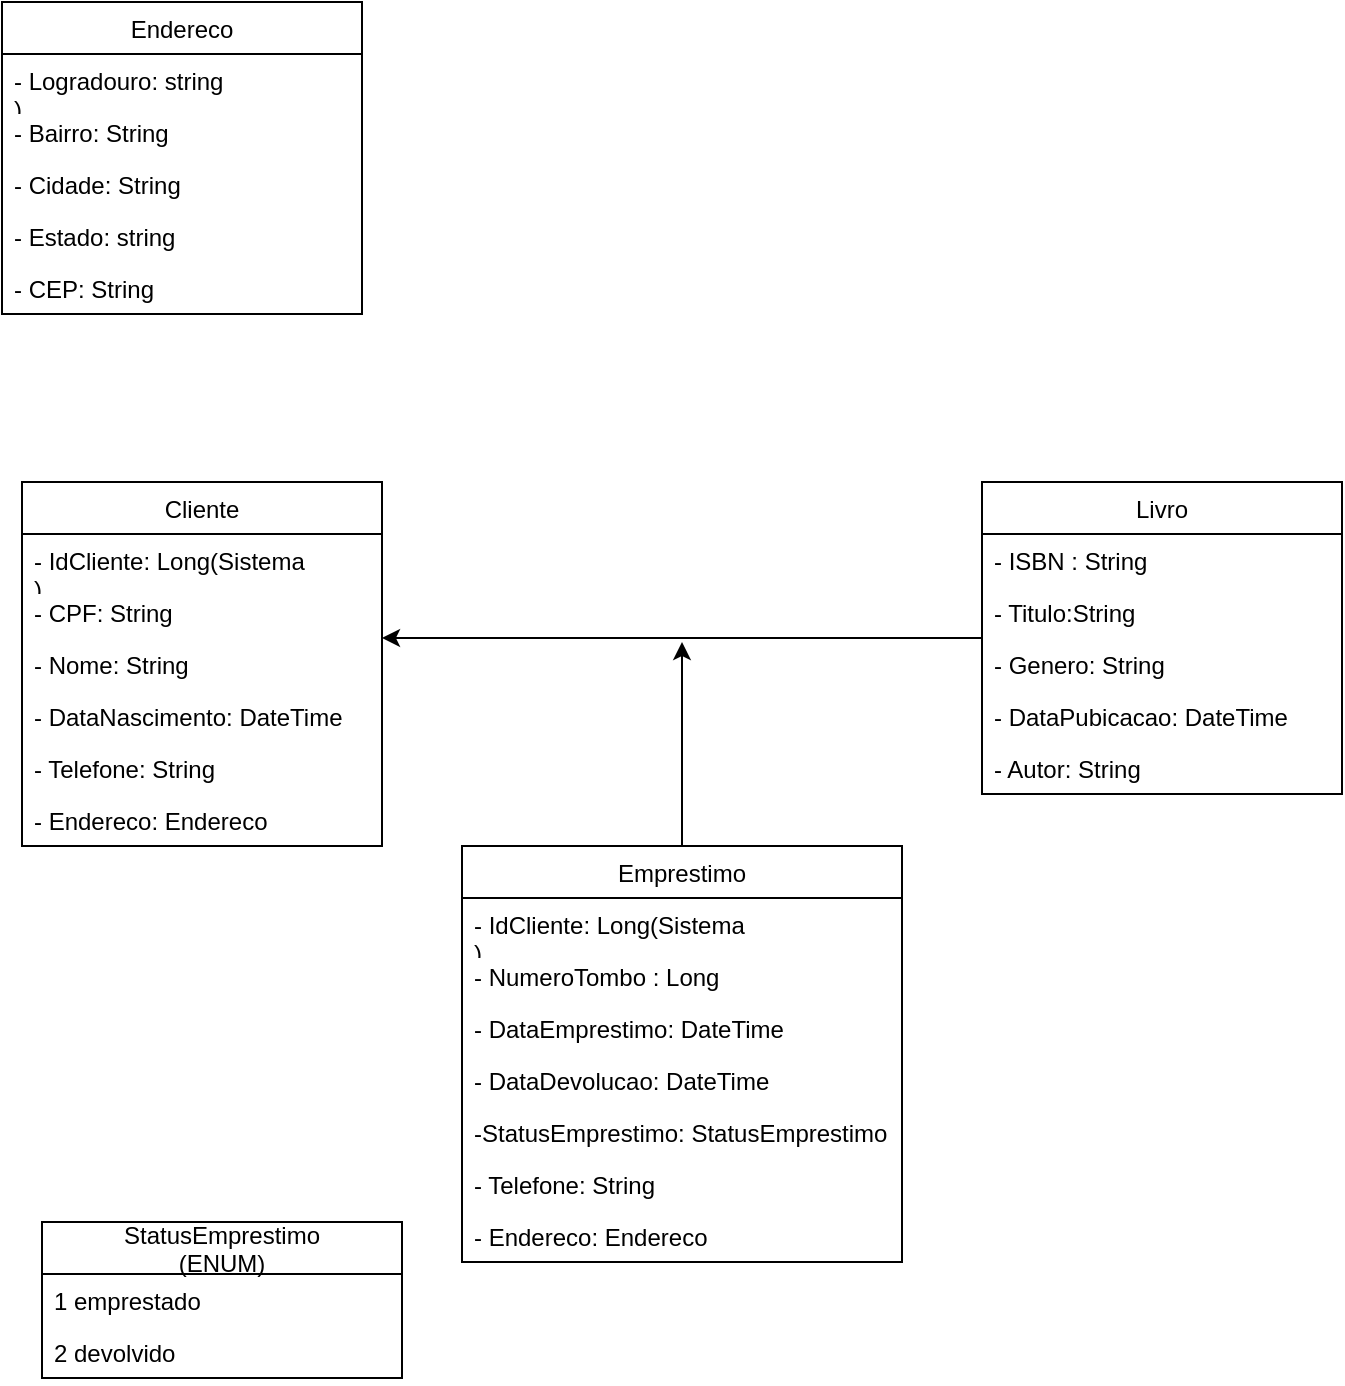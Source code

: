 <mxfile version="14.4.7" type="device"><diagram id="lTSDF4oS7zzydxI8yY-J" name="Page-1"><mxGraphModel dx="1022" dy="437" grid="1" gridSize="10" guides="1" tooltips="1" connect="1" arrows="1" fold="1" page="1" pageScale="1" pageWidth="827" pageHeight="1169" math="0" shadow="0"><root><mxCell id="0"/><mxCell id="1" parent="0"/><mxCell id="aHfplH_C8HXepLlzYmS_-1" value="Cliente" style="swimlane;fontStyle=0;childLayout=stackLayout;horizontal=1;startSize=26;fillColor=none;horizontalStack=0;resizeParent=1;resizeParentMax=0;resizeLast=0;collapsible=1;marginBottom=0;" vertex="1" parent="1"><mxGeometry x="50" y="260" width="180" height="182" as="geometry"/></mxCell><mxCell id="aHfplH_C8HXepLlzYmS_-3" value="- IdCliente: Long(Sistema&#10;)" style="text;strokeColor=none;fillColor=none;align=left;verticalAlign=top;spacingLeft=4;spacingRight=4;overflow=hidden;rotatable=0;points=[[0,0.5],[1,0.5]];portConstraint=eastwest;" vertex="1" parent="aHfplH_C8HXepLlzYmS_-1"><mxGeometry y="26" width="180" height="26" as="geometry"/></mxCell><mxCell id="aHfplH_C8HXepLlzYmS_-4" value="- CPF: String" style="text;strokeColor=none;fillColor=none;align=left;verticalAlign=top;spacingLeft=4;spacingRight=4;overflow=hidden;rotatable=0;points=[[0,0.5],[1,0.5]];portConstraint=eastwest;" vertex="1" parent="aHfplH_C8HXepLlzYmS_-1"><mxGeometry y="52" width="180" height="26" as="geometry"/></mxCell><mxCell id="aHfplH_C8HXepLlzYmS_-6" value="- Nome: String" style="text;strokeColor=none;fillColor=none;align=left;verticalAlign=top;spacingLeft=4;spacingRight=4;overflow=hidden;rotatable=0;points=[[0,0.5],[1,0.5]];portConstraint=eastwest;" vertex="1" parent="aHfplH_C8HXepLlzYmS_-1"><mxGeometry y="78" width="180" height="26" as="geometry"/></mxCell><mxCell id="aHfplH_C8HXepLlzYmS_-7" value="- DataNascimento: DateTime" style="text;strokeColor=none;fillColor=none;align=left;verticalAlign=top;spacingLeft=4;spacingRight=4;overflow=hidden;rotatable=0;points=[[0,0.5],[1,0.5]];portConstraint=eastwest;" vertex="1" parent="aHfplH_C8HXepLlzYmS_-1"><mxGeometry y="104" width="180" height="26" as="geometry"/></mxCell><mxCell id="aHfplH_C8HXepLlzYmS_-15" value="- Telefone: String" style="text;strokeColor=none;fillColor=none;align=left;verticalAlign=top;spacingLeft=4;spacingRight=4;overflow=hidden;rotatable=0;points=[[0,0.5],[1,0.5]];portConstraint=eastwest;" vertex="1" parent="aHfplH_C8HXepLlzYmS_-1"><mxGeometry y="130" width="180" height="26" as="geometry"/></mxCell><mxCell id="aHfplH_C8HXepLlzYmS_-8" value="- Endereco: Endereco" style="text;strokeColor=none;fillColor=none;align=left;verticalAlign=top;spacingLeft=4;spacingRight=4;overflow=hidden;rotatable=0;points=[[0,0.5],[1,0.5]];portConstraint=eastwest;" vertex="1" parent="aHfplH_C8HXepLlzYmS_-1"><mxGeometry y="156" width="180" height="26" as="geometry"/></mxCell><mxCell id="aHfplH_C8HXepLlzYmS_-9" value="Endereco" style="swimlane;fontStyle=0;childLayout=stackLayout;horizontal=1;startSize=26;fillColor=none;horizontalStack=0;resizeParent=1;resizeParentMax=0;resizeLast=0;collapsible=1;marginBottom=0;" vertex="1" parent="1"><mxGeometry x="40" y="20" width="180" height="156" as="geometry"/></mxCell><mxCell id="aHfplH_C8HXepLlzYmS_-10" value="- Logradouro: string&#10;)" style="text;strokeColor=none;fillColor=none;align=left;verticalAlign=top;spacingLeft=4;spacingRight=4;overflow=hidden;rotatable=0;points=[[0,0.5],[1,0.5]];portConstraint=eastwest;" vertex="1" parent="aHfplH_C8HXepLlzYmS_-9"><mxGeometry y="26" width="180" height="26" as="geometry"/></mxCell><mxCell id="aHfplH_C8HXepLlzYmS_-11" value="- Bairro: String" style="text;strokeColor=none;fillColor=none;align=left;verticalAlign=top;spacingLeft=4;spacingRight=4;overflow=hidden;rotatable=0;points=[[0,0.5],[1,0.5]];portConstraint=eastwest;" vertex="1" parent="aHfplH_C8HXepLlzYmS_-9"><mxGeometry y="52" width="180" height="26" as="geometry"/></mxCell><mxCell id="aHfplH_C8HXepLlzYmS_-12" value="- Cidade: String" style="text;strokeColor=none;fillColor=none;align=left;verticalAlign=top;spacingLeft=4;spacingRight=4;overflow=hidden;rotatable=0;points=[[0,0.5],[1,0.5]];portConstraint=eastwest;" vertex="1" parent="aHfplH_C8HXepLlzYmS_-9"><mxGeometry y="78" width="180" height="26" as="geometry"/></mxCell><mxCell id="aHfplH_C8HXepLlzYmS_-13" value="- Estado: string" style="text;strokeColor=none;fillColor=none;align=left;verticalAlign=top;spacingLeft=4;spacingRight=4;overflow=hidden;rotatable=0;points=[[0,0.5],[1,0.5]];portConstraint=eastwest;" vertex="1" parent="aHfplH_C8HXepLlzYmS_-9"><mxGeometry y="104" width="180" height="26" as="geometry"/></mxCell><mxCell id="aHfplH_C8HXepLlzYmS_-14" value="- CEP: String" style="text;strokeColor=none;fillColor=none;align=left;verticalAlign=top;spacingLeft=4;spacingRight=4;overflow=hidden;rotatable=0;points=[[0,0.5],[1,0.5]];portConstraint=eastwest;" vertex="1" parent="aHfplH_C8HXepLlzYmS_-9"><mxGeometry y="130" width="180" height="26" as="geometry"/></mxCell><mxCell id="aHfplH_C8HXepLlzYmS_-49" style="edgeStyle=orthogonalEdgeStyle;rounded=0;orthogonalLoop=1;jettySize=auto;html=1;" edge="1" parent="1" source="aHfplH_C8HXepLlzYmS_-17"><mxGeometry relative="1" as="geometry"><mxPoint x="230" y="338" as="targetPoint"/></mxGeometry></mxCell><mxCell id="aHfplH_C8HXepLlzYmS_-17" value="Livro" style="swimlane;fontStyle=0;childLayout=stackLayout;horizontal=1;startSize=26;fillColor=none;horizontalStack=0;resizeParent=1;resizeParentMax=0;resizeLast=0;collapsible=1;marginBottom=0;" vertex="1" parent="1"><mxGeometry x="530" y="260" width="180" height="156" as="geometry"/></mxCell><mxCell id="aHfplH_C8HXepLlzYmS_-18" value="- ISBN : String" style="text;strokeColor=none;fillColor=none;align=left;verticalAlign=top;spacingLeft=4;spacingRight=4;overflow=hidden;rotatable=0;points=[[0,0.5],[1,0.5]];portConstraint=eastwest;" vertex="1" parent="aHfplH_C8HXepLlzYmS_-17"><mxGeometry y="26" width="180" height="26" as="geometry"/></mxCell><mxCell id="aHfplH_C8HXepLlzYmS_-19" value="- Titulo:String" style="text;strokeColor=none;fillColor=none;align=left;verticalAlign=top;spacingLeft=4;spacingRight=4;overflow=hidden;rotatable=0;points=[[0,0.5],[1,0.5]];portConstraint=eastwest;" vertex="1" parent="aHfplH_C8HXepLlzYmS_-17"><mxGeometry y="52" width="180" height="26" as="geometry"/></mxCell><mxCell id="aHfplH_C8HXepLlzYmS_-20" value="- Genero: String" style="text;strokeColor=none;fillColor=none;align=left;verticalAlign=top;spacingLeft=4;spacingRight=4;overflow=hidden;rotatable=0;points=[[0,0.5],[1,0.5]];portConstraint=eastwest;" vertex="1" parent="aHfplH_C8HXepLlzYmS_-17"><mxGeometry y="78" width="180" height="26" as="geometry"/></mxCell><mxCell id="aHfplH_C8HXepLlzYmS_-21" value="- DataPubicacao: DateTime" style="text;strokeColor=none;fillColor=none;align=left;verticalAlign=top;spacingLeft=4;spacingRight=4;overflow=hidden;rotatable=0;points=[[0,0.5],[1,0.5]];portConstraint=eastwest;" vertex="1" parent="aHfplH_C8HXepLlzYmS_-17"><mxGeometry y="104" width="180" height="26" as="geometry"/></mxCell><mxCell id="aHfplH_C8HXepLlzYmS_-22" value="- Autor: String" style="text;strokeColor=none;fillColor=none;align=left;verticalAlign=top;spacingLeft=4;spacingRight=4;overflow=hidden;rotatable=0;points=[[0,0.5],[1,0.5]];portConstraint=eastwest;" vertex="1" parent="aHfplH_C8HXepLlzYmS_-17"><mxGeometry y="130" width="180" height="26" as="geometry"/></mxCell><mxCell id="aHfplH_C8HXepLlzYmS_-50" style="edgeStyle=orthogonalEdgeStyle;rounded=0;orthogonalLoop=1;jettySize=auto;html=1;" edge="1" parent="1" source="aHfplH_C8HXepLlzYmS_-24"><mxGeometry relative="1" as="geometry"><mxPoint x="380" y="340" as="targetPoint"/></mxGeometry></mxCell><mxCell id="aHfplH_C8HXepLlzYmS_-24" value="Emprestimo" style="swimlane;fontStyle=0;childLayout=stackLayout;horizontal=1;startSize=26;fillColor=none;horizontalStack=0;resizeParent=1;resizeParentMax=0;resizeLast=0;collapsible=1;marginBottom=0;" vertex="1" parent="1"><mxGeometry x="270" y="442" width="220" height="208" as="geometry"/></mxCell><mxCell id="aHfplH_C8HXepLlzYmS_-25" value="- IdCliente: Long(Sistema&#10;)" style="text;strokeColor=none;fillColor=none;align=left;verticalAlign=top;spacingLeft=4;spacingRight=4;overflow=hidden;rotatable=0;points=[[0,0.5],[1,0.5]];portConstraint=eastwest;" vertex="1" parent="aHfplH_C8HXepLlzYmS_-24"><mxGeometry y="26" width="220" height="26" as="geometry"/></mxCell><mxCell id="aHfplH_C8HXepLlzYmS_-26" value="- NumeroTombo : Long" style="text;strokeColor=none;fillColor=none;align=left;verticalAlign=top;spacingLeft=4;spacingRight=4;overflow=hidden;rotatable=0;points=[[0,0.5],[1,0.5]];portConstraint=eastwest;" vertex="1" parent="aHfplH_C8HXepLlzYmS_-24"><mxGeometry y="52" width="220" height="26" as="geometry"/></mxCell><mxCell id="aHfplH_C8HXepLlzYmS_-28" value="- DataEmprestimo: DateTime" style="text;strokeColor=none;fillColor=none;align=left;verticalAlign=top;spacingLeft=4;spacingRight=4;overflow=hidden;rotatable=0;points=[[0,0.5],[1,0.5]];portConstraint=eastwest;" vertex="1" parent="aHfplH_C8HXepLlzYmS_-24"><mxGeometry y="78" width="220" height="26" as="geometry"/></mxCell><mxCell id="aHfplH_C8HXepLlzYmS_-31" value="- DataDevolucao: DateTime" style="text;strokeColor=none;fillColor=none;align=left;verticalAlign=top;spacingLeft=4;spacingRight=4;overflow=hidden;rotatable=0;points=[[0,0.5],[1,0.5]];portConstraint=eastwest;" vertex="1" parent="aHfplH_C8HXepLlzYmS_-24"><mxGeometry y="104" width="220" height="26" as="geometry"/></mxCell><mxCell id="aHfplH_C8HXepLlzYmS_-27" value="-StatusEmprestimo: StatusEmprestimo&#10;" style="text;strokeColor=none;fillColor=none;align=left;verticalAlign=top;spacingLeft=4;spacingRight=4;overflow=hidden;rotatable=0;points=[[0,0.5],[1,0.5]];portConstraint=eastwest;" vertex="1" parent="aHfplH_C8HXepLlzYmS_-24"><mxGeometry y="130" width="220" height="26" as="geometry"/></mxCell><mxCell id="aHfplH_C8HXepLlzYmS_-29" value="- Telefone: String" style="text;strokeColor=none;fillColor=none;align=left;verticalAlign=top;spacingLeft=4;spacingRight=4;overflow=hidden;rotatable=0;points=[[0,0.5],[1,0.5]];portConstraint=eastwest;" vertex="1" parent="aHfplH_C8HXepLlzYmS_-24"><mxGeometry y="156" width="220" height="26" as="geometry"/></mxCell><mxCell id="aHfplH_C8HXepLlzYmS_-30" value="- Endereco: Endereco" style="text;strokeColor=none;fillColor=none;align=left;verticalAlign=top;spacingLeft=4;spacingRight=4;overflow=hidden;rotatable=0;points=[[0,0.5],[1,0.5]];portConstraint=eastwest;" vertex="1" parent="aHfplH_C8HXepLlzYmS_-24"><mxGeometry y="182" width="220" height="26" as="geometry"/></mxCell><mxCell id="aHfplH_C8HXepLlzYmS_-32" value="StatusEmprestimo&#10;(ENUM)" style="swimlane;fontStyle=0;childLayout=stackLayout;horizontal=1;startSize=26;fillColor=none;horizontalStack=0;resizeParent=1;resizeParentMax=0;resizeLast=0;collapsible=1;marginBottom=0;" vertex="1" parent="1"><mxGeometry x="60" y="630" width="180" height="78" as="geometry"/></mxCell><mxCell id="aHfplH_C8HXepLlzYmS_-33" value="1 emprestado" style="text;strokeColor=none;fillColor=none;align=left;verticalAlign=top;spacingLeft=4;spacingRight=4;overflow=hidden;rotatable=0;points=[[0,0.5],[1,0.5]];portConstraint=eastwest;" vertex="1" parent="aHfplH_C8HXepLlzYmS_-32"><mxGeometry y="26" width="180" height="26" as="geometry"/></mxCell><mxCell id="aHfplH_C8HXepLlzYmS_-34" value="2 devolvido" style="text;strokeColor=none;fillColor=none;align=left;verticalAlign=top;spacingLeft=4;spacingRight=4;overflow=hidden;rotatable=0;points=[[0,0.5],[1,0.5]];portConstraint=eastwest;" vertex="1" parent="aHfplH_C8HXepLlzYmS_-32"><mxGeometry y="52" width="180" height="26" as="geometry"/></mxCell></root></mxGraphModel></diagram></mxfile>